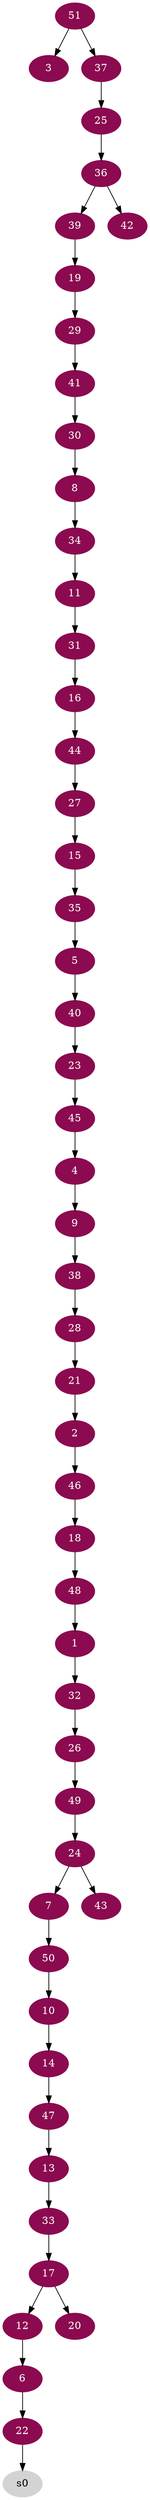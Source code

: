 digraph G {
node [color=deeppink4, style=filled, fontcolor=white];
48 -> 1;
21 -> 2;
51 -> 3;
45 -> 4;
35 -> 5;
12 -> 6;
24 -> 7;
30 -> 8;
4 -> 9;
50 -> 10;
34 -> 11;
17 -> 12;
47 -> 13;
10 -> 14;
27 -> 15;
31 -> 16;
33 -> 17;
46 -> 18;
39 -> 19;
17 -> 20;
28 -> 21;
6 -> 22;
40 -> 23;
49 -> 24;
37 -> 25;
32 -> 26;
44 -> 27;
38 -> 28;
19 -> 29;
41 -> 30;
11 -> 31;
1 -> 32;
13 -> 33;
8 -> 34;
15 -> 35;
25 -> 36;
51 -> 37;
9 -> 38;
36 -> 39;
5 -> 40;
29 -> 41;
36 -> 42;
24 -> 43;
16 -> 44;
23 -> 45;
2 -> 46;
14 -> 47;
18 -> 48;
26 -> 49;
7 -> 50;
node [color=lightgrey, style=filled, fontcolor=black];
22 -> s0;
}
